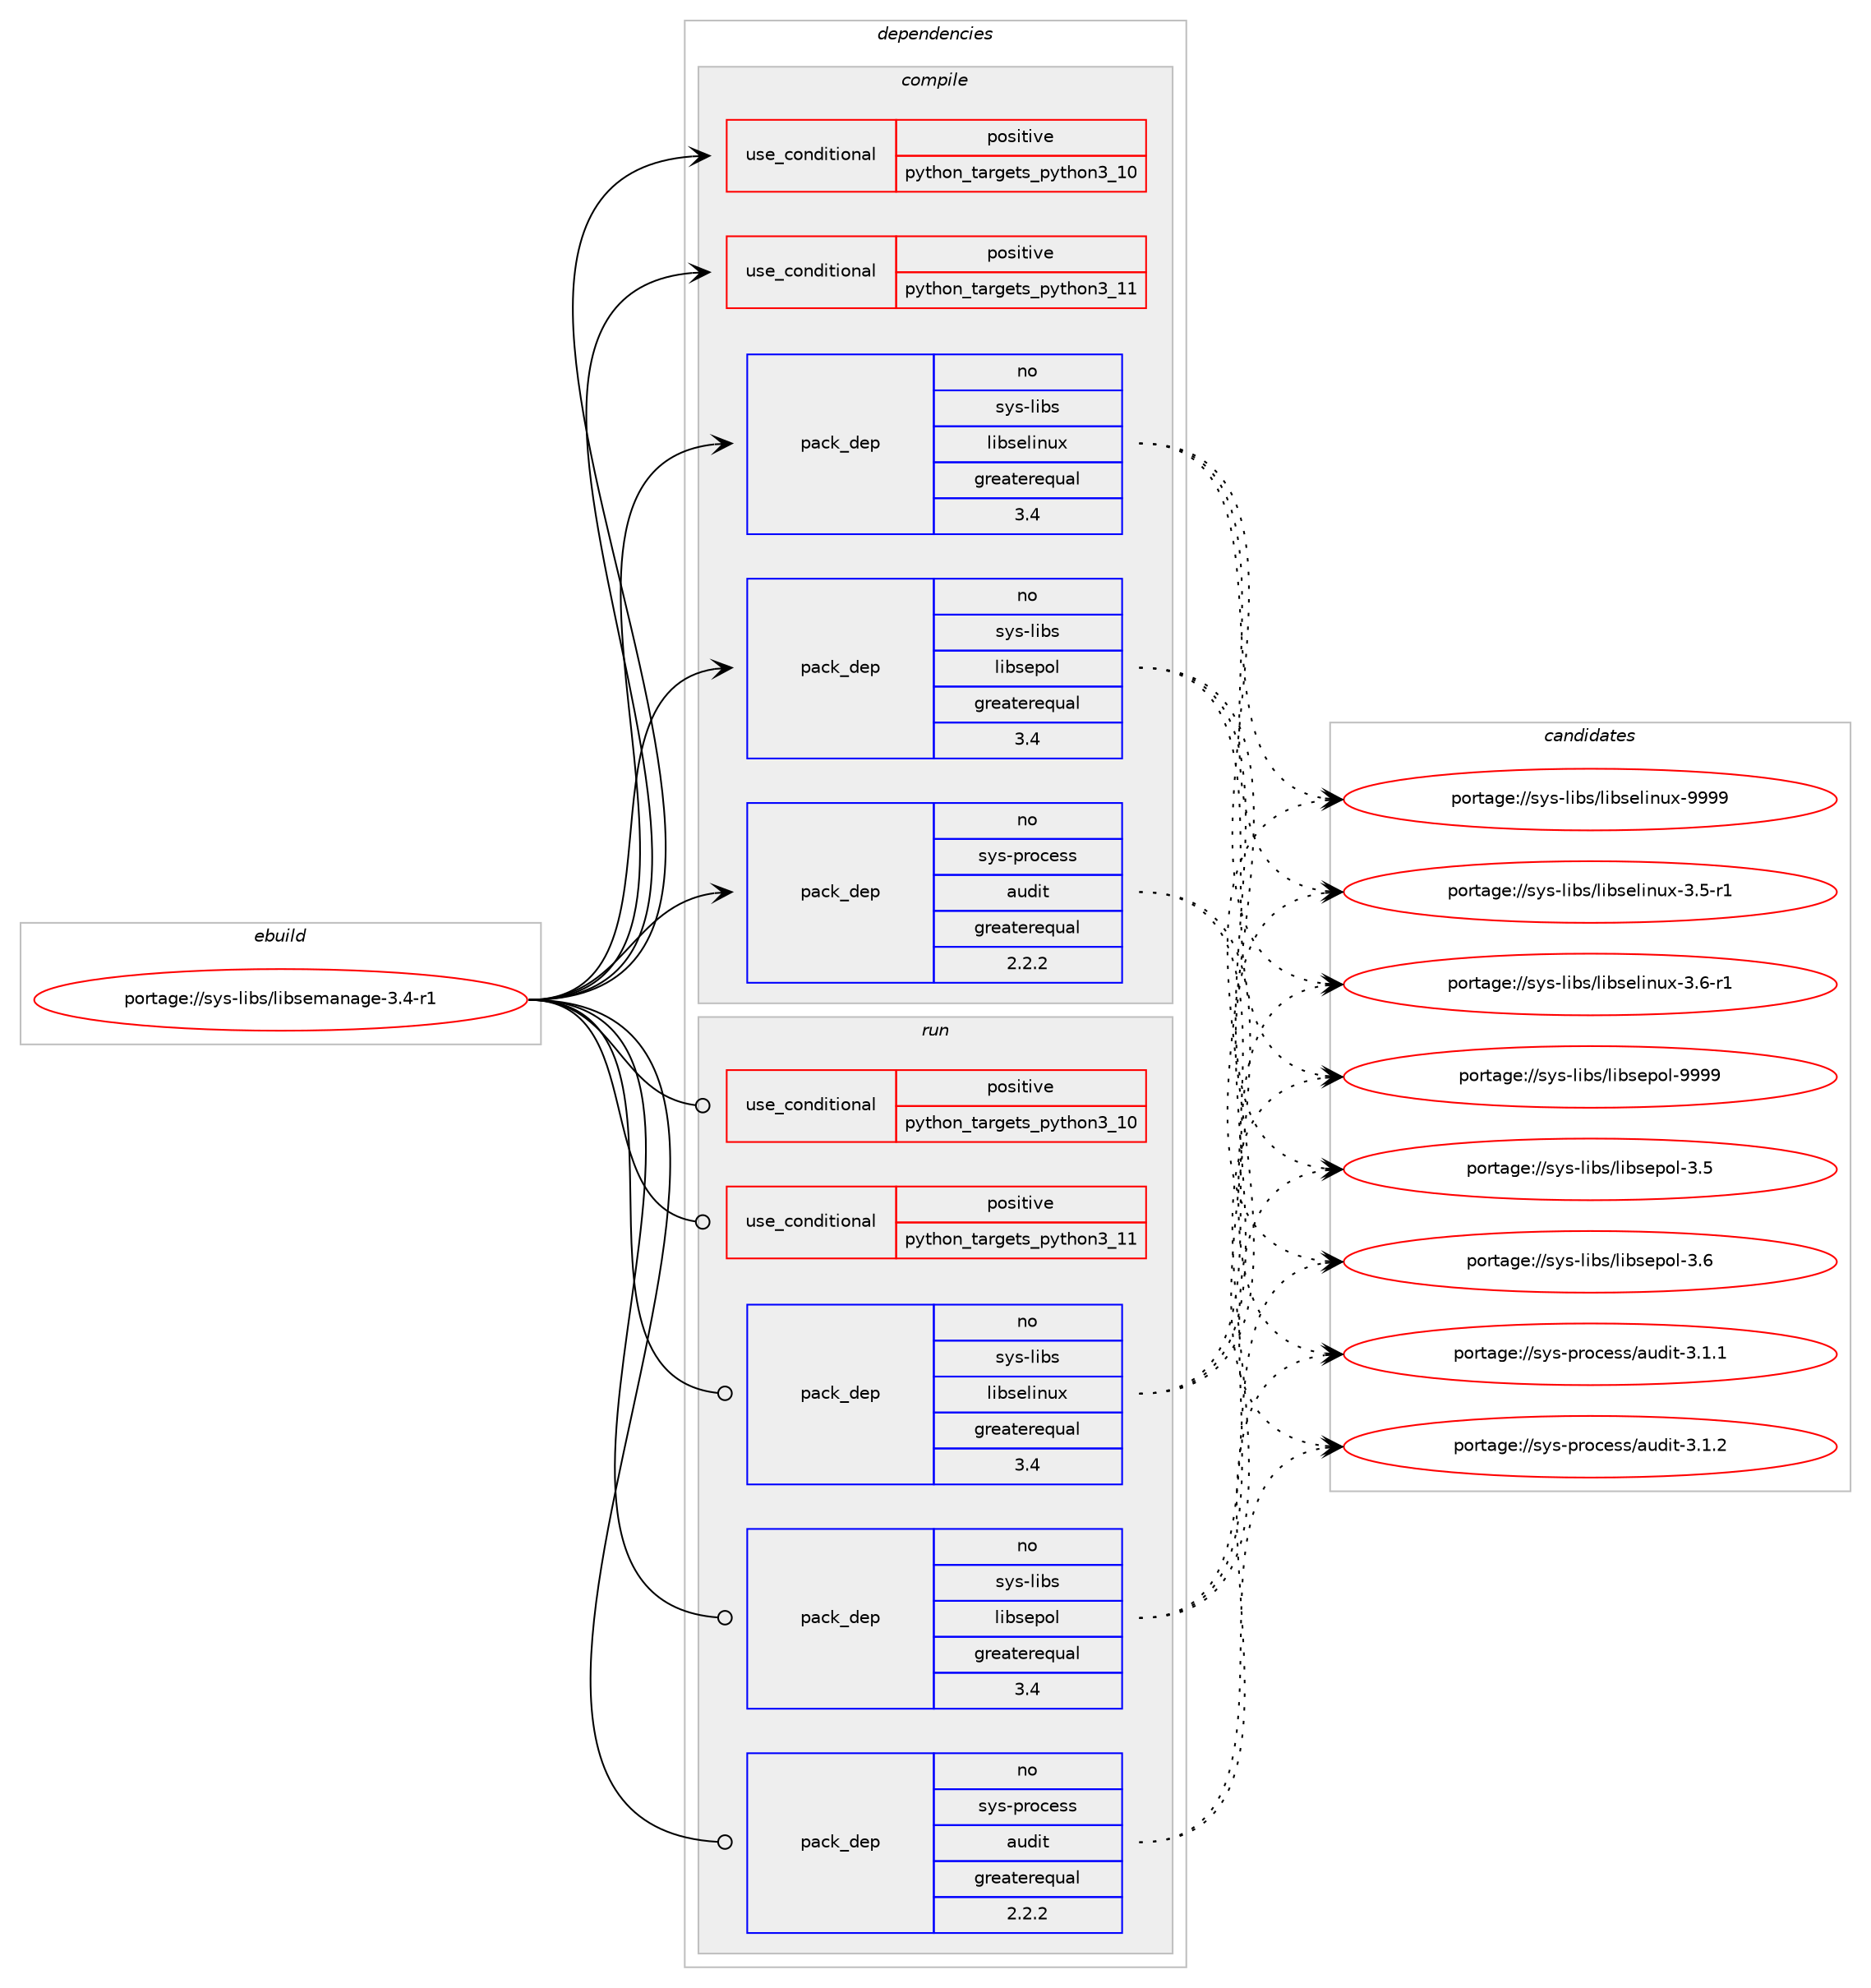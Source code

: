 digraph prolog {

# *************
# Graph options
# *************

newrank=true;
concentrate=true;
compound=true;
graph [rankdir=LR,fontname=Helvetica,fontsize=10,ranksep=1.5];#, ranksep=2.5, nodesep=0.2];
edge  [arrowhead=vee];
node  [fontname=Helvetica,fontsize=10];

# **********
# The ebuild
# **********

subgraph cluster_leftcol {
color=gray;
rank=same;
label=<<i>ebuild</i>>;
id [label="portage://sys-libs/libsemanage-3.4-r1", color=red, width=4, href="../sys-libs/libsemanage-3.4-r1.svg"];
}

# ****************
# The dependencies
# ****************

subgraph cluster_midcol {
color=gray;
label=<<i>dependencies</i>>;
subgraph cluster_compile {
fillcolor="#eeeeee";
style=filled;
label=<<i>compile</i>>;
subgraph cond14484 {
dependency21298 [label=<<TABLE BORDER="0" CELLBORDER="1" CELLSPACING="0" CELLPADDING="4"><TR><TD ROWSPAN="3" CELLPADDING="10">use_conditional</TD></TR><TR><TD>positive</TD></TR><TR><TD>python_targets_python3_10</TD></TR></TABLE>>, shape=none, color=red];
# *** BEGIN UNKNOWN DEPENDENCY TYPE (TODO) ***
# dependency21298 -> package_dependency(portage://sys-libs/libsemanage-3.4-r1,install,no,dev-lang,python,none,[,,],[slot(3.10)],[])
# *** END UNKNOWN DEPENDENCY TYPE (TODO) ***

}
id:e -> dependency21298:w [weight=20,style="solid",arrowhead="vee"];
subgraph cond14485 {
dependency21299 [label=<<TABLE BORDER="0" CELLBORDER="1" CELLSPACING="0" CELLPADDING="4"><TR><TD ROWSPAN="3" CELLPADDING="10">use_conditional</TD></TR><TR><TD>positive</TD></TR><TR><TD>python_targets_python3_11</TD></TR></TABLE>>, shape=none, color=red];
# *** BEGIN UNKNOWN DEPENDENCY TYPE (TODO) ***
# dependency21299 -> package_dependency(portage://sys-libs/libsemanage-3.4-r1,install,no,dev-lang,python,none,[,,],[slot(3.11)],[])
# *** END UNKNOWN DEPENDENCY TYPE (TODO) ***

}
id:e -> dependency21299:w [weight=20,style="solid",arrowhead="vee"];
# *** BEGIN UNKNOWN DEPENDENCY TYPE (TODO) ***
# id -> package_dependency(portage://sys-libs/libsemanage-3.4-r1,install,no,app-arch,bzip2,none,[,,],[],[use(optenable(abi_x86_32),negative),use(optenable(abi_x86_64),negative),use(optenable(abi_x86_x32),negative),use(optenable(abi_mips_n32),negative),use(optenable(abi_mips_n64),negative),use(optenable(abi_mips_o32),negative),use(optenable(abi_s390_32),negative),use(optenable(abi_s390_64),negative)])
# *** END UNKNOWN DEPENDENCY TYPE (TODO) ***

subgraph pack6616 {
dependency21300 [label=<<TABLE BORDER="0" CELLBORDER="1" CELLSPACING="0" CELLPADDING="4" WIDTH="220"><TR><TD ROWSPAN="6" CELLPADDING="30">pack_dep</TD></TR><TR><TD WIDTH="110">no</TD></TR><TR><TD>sys-libs</TD></TR><TR><TD>libselinux</TD></TR><TR><TD>greaterequal</TD></TR><TR><TD>3.4</TD></TR></TABLE>>, shape=none, color=blue];
}
id:e -> dependency21300:w [weight=20,style="solid",arrowhead="vee"];
subgraph pack6617 {
dependency21301 [label=<<TABLE BORDER="0" CELLBORDER="1" CELLSPACING="0" CELLPADDING="4" WIDTH="220"><TR><TD ROWSPAN="6" CELLPADDING="30">pack_dep</TD></TR><TR><TD WIDTH="110">no</TD></TR><TR><TD>sys-libs</TD></TR><TR><TD>libsepol</TD></TR><TR><TD>greaterequal</TD></TR><TR><TD>3.4</TD></TR></TABLE>>, shape=none, color=blue];
}
id:e -> dependency21301:w [weight=20,style="solid",arrowhead="vee"];
subgraph pack6618 {
dependency21302 [label=<<TABLE BORDER="0" CELLBORDER="1" CELLSPACING="0" CELLPADDING="4" WIDTH="220"><TR><TD ROWSPAN="6" CELLPADDING="30">pack_dep</TD></TR><TR><TD WIDTH="110">no</TD></TR><TR><TD>sys-process</TD></TR><TR><TD>audit</TD></TR><TR><TD>greaterequal</TD></TR><TR><TD>2.2.2</TD></TR></TABLE>>, shape=none, color=blue];
}
id:e -> dependency21302:w [weight=20,style="solid",arrowhead="vee"];
}
subgraph cluster_compileandrun {
fillcolor="#eeeeee";
style=filled;
label=<<i>compile and run</i>>;
}
subgraph cluster_run {
fillcolor="#eeeeee";
style=filled;
label=<<i>run</i>>;
subgraph cond14486 {
dependency21303 [label=<<TABLE BORDER="0" CELLBORDER="1" CELLSPACING="0" CELLPADDING="4"><TR><TD ROWSPAN="3" CELLPADDING="10">use_conditional</TD></TR><TR><TD>positive</TD></TR><TR><TD>python_targets_python3_10</TD></TR></TABLE>>, shape=none, color=red];
# *** BEGIN UNKNOWN DEPENDENCY TYPE (TODO) ***
# dependency21303 -> package_dependency(portage://sys-libs/libsemanage-3.4-r1,run,no,dev-lang,python,none,[,,],[slot(3.10)],[])
# *** END UNKNOWN DEPENDENCY TYPE (TODO) ***

}
id:e -> dependency21303:w [weight=20,style="solid",arrowhead="odot"];
subgraph cond14487 {
dependency21304 [label=<<TABLE BORDER="0" CELLBORDER="1" CELLSPACING="0" CELLPADDING="4"><TR><TD ROWSPAN="3" CELLPADDING="10">use_conditional</TD></TR><TR><TD>positive</TD></TR><TR><TD>python_targets_python3_11</TD></TR></TABLE>>, shape=none, color=red];
# *** BEGIN UNKNOWN DEPENDENCY TYPE (TODO) ***
# dependency21304 -> package_dependency(portage://sys-libs/libsemanage-3.4-r1,run,no,dev-lang,python,none,[,,],[slot(3.11)],[])
# *** END UNKNOWN DEPENDENCY TYPE (TODO) ***

}
id:e -> dependency21304:w [weight=20,style="solid",arrowhead="odot"];
# *** BEGIN UNKNOWN DEPENDENCY TYPE (TODO) ***
# id -> package_dependency(portage://sys-libs/libsemanage-3.4-r1,run,no,app-arch,bzip2,none,[,,],[],[use(optenable(abi_x86_32),negative),use(optenable(abi_x86_64),negative),use(optenable(abi_x86_x32),negative),use(optenable(abi_mips_n32),negative),use(optenable(abi_mips_n64),negative),use(optenable(abi_mips_o32),negative),use(optenable(abi_s390_32),negative),use(optenable(abi_s390_64),negative)])
# *** END UNKNOWN DEPENDENCY TYPE (TODO) ***

subgraph pack6619 {
dependency21305 [label=<<TABLE BORDER="0" CELLBORDER="1" CELLSPACING="0" CELLPADDING="4" WIDTH="220"><TR><TD ROWSPAN="6" CELLPADDING="30">pack_dep</TD></TR><TR><TD WIDTH="110">no</TD></TR><TR><TD>sys-libs</TD></TR><TR><TD>libselinux</TD></TR><TR><TD>greaterequal</TD></TR><TR><TD>3.4</TD></TR></TABLE>>, shape=none, color=blue];
}
id:e -> dependency21305:w [weight=20,style="solid",arrowhead="odot"];
subgraph pack6620 {
dependency21306 [label=<<TABLE BORDER="0" CELLBORDER="1" CELLSPACING="0" CELLPADDING="4" WIDTH="220"><TR><TD ROWSPAN="6" CELLPADDING="30">pack_dep</TD></TR><TR><TD WIDTH="110">no</TD></TR><TR><TD>sys-libs</TD></TR><TR><TD>libsepol</TD></TR><TR><TD>greaterequal</TD></TR><TR><TD>3.4</TD></TR></TABLE>>, shape=none, color=blue];
}
id:e -> dependency21306:w [weight=20,style="solid",arrowhead="odot"];
subgraph pack6621 {
dependency21307 [label=<<TABLE BORDER="0" CELLBORDER="1" CELLSPACING="0" CELLPADDING="4" WIDTH="220"><TR><TD ROWSPAN="6" CELLPADDING="30">pack_dep</TD></TR><TR><TD WIDTH="110">no</TD></TR><TR><TD>sys-process</TD></TR><TR><TD>audit</TD></TR><TR><TD>greaterequal</TD></TR><TR><TD>2.2.2</TD></TR></TABLE>>, shape=none, color=blue];
}
id:e -> dependency21307:w [weight=20,style="solid",arrowhead="odot"];
}
}

# **************
# The candidates
# **************

subgraph cluster_choices {
rank=same;
color=gray;
label=<<i>candidates</i>>;

subgraph choice6616 {
color=black;
nodesep=1;
choice11512111545108105981154710810598115101108105110117120455146534511449 [label="portage://sys-libs/libselinux-3.5-r1", color=red, width=4,href="../sys-libs/libselinux-3.5-r1.svg"];
choice11512111545108105981154710810598115101108105110117120455146544511449 [label="portage://sys-libs/libselinux-3.6-r1", color=red, width=4,href="../sys-libs/libselinux-3.6-r1.svg"];
choice115121115451081059811547108105981151011081051101171204557575757 [label="portage://sys-libs/libselinux-9999", color=red, width=4,href="../sys-libs/libselinux-9999.svg"];
dependency21300:e -> choice11512111545108105981154710810598115101108105110117120455146534511449:w [style=dotted,weight="100"];
dependency21300:e -> choice11512111545108105981154710810598115101108105110117120455146544511449:w [style=dotted,weight="100"];
dependency21300:e -> choice115121115451081059811547108105981151011081051101171204557575757:w [style=dotted,weight="100"];
}
subgraph choice6617 {
color=black;
nodesep=1;
choice1151211154510810598115471081059811510111211110845514653 [label="portage://sys-libs/libsepol-3.5", color=red, width=4,href="../sys-libs/libsepol-3.5.svg"];
choice1151211154510810598115471081059811510111211110845514654 [label="portage://sys-libs/libsepol-3.6", color=red, width=4,href="../sys-libs/libsepol-3.6.svg"];
choice115121115451081059811547108105981151011121111084557575757 [label="portage://sys-libs/libsepol-9999", color=red, width=4,href="../sys-libs/libsepol-9999.svg"];
dependency21301:e -> choice1151211154510810598115471081059811510111211110845514653:w [style=dotted,weight="100"];
dependency21301:e -> choice1151211154510810598115471081059811510111211110845514654:w [style=dotted,weight="100"];
dependency21301:e -> choice115121115451081059811547108105981151011121111084557575757:w [style=dotted,weight="100"];
}
subgraph choice6618 {
color=black;
nodesep=1;
choice11512111545112114111991011151154797117100105116455146494649 [label="portage://sys-process/audit-3.1.1", color=red, width=4,href="../sys-process/audit-3.1.1.svg"];
choice11512111545112114111991011151154797117100105116455146494650 [label="portage://sys-process/audit-3.1.2", color=red, width=4,href="../sys-process/audit-3.1.2.svg"];
dependency21302:e -> choice11512111545112114111991011151154797117100105116455146494649:w [style=dotted,weight="100"];
dependency21302:e -> choice11512111545112114111991011151154797117100105116455146494650:w [style=dotted,weight="100"];
}
subgraph choice6619 {
color=black;
nodesep=1;
choice11512111545108105981154710810598115101108105110117120455146534511449 [label="portage://sys-libs/libselinux-3.5-r1", color=red, width=4,href="../sys-libs/libselinux-3.5-r1.svg"];
choice11512111545108105981154710810598115101108105110117120455146544511449 [label="portage://sys-libs/libselinux-3.6-r1", color=red, width=4,href="../sys-libs/libselinux-3.6-r1.svg"];
choice115121115451081059811547108105981151011081051101171204557575757 [label="portage://sys-libs/libselinux-9999", color=red, width=4,href="../sys-libs/libselinux-9999.svg"];
dependency21305:e -> choice11512111545108105981154710810598115101108105110117120455146534511449:w [style=dotted,weight="100"];
dependency21305:e -> choice11512111545108105981154710810598115101108105110117120455146544511449:w [style=dotted,weight="100"];
dependency21305:e -> choice115121115451081059811547108105981151011081051101171204557575757:w [style=dotted,weight="100"];
}
subgraph choice6620 {
color=black;
nodesep=1;
choice1151211154510810598115471081059811510111211110845514653 [label="portage://sys-libs/libsepol-3.5", color=red, width=4,href="../sys-libs/libsepol-3.5.svg"];
choice1151211154510810598115471081059811510111211110845514654 [label="portage://sys-libs/libsepol-3.6", color=red, width=4,href="../sys-libs/libsepol-3.6.svg"];
choice115121115451081059811547108105981151011121111084557575757 [label="portage://sys-libs/libsepol-9999", color=red, width=4,href="../sys-libs/libsepol-9999.svg"];
dependency21306:e -> choice1151211154510810598115471081059811510111211110845514653:w [style=dotted,weight="100"];
dependency21306:e -> choice1151211154510810598115471081059811510111211110845514654:w [style=dotted,weight="100"];
dependency21306:e -> choice115121115451081059811547108105981151011121111084557575757:w [style=dotted,weight="100"];
}
subgraph choice6621 {
color=black;
nodesep=1;
choice11512111545112114111991011151154797117100105116455146494649 [label="portage://sys-process/audit-3.1.1", color=red, width=4,href="../sys-process/audit-3.1.1.svg"];
choice11512111545112114111991011151154797117100105116455146494650 [label="portage://sys-process/audit-3.1.2", color=red, width=4,href="../sys-process/audit-3.1.2.svg"];
dependency21307:e -> choice11512111545112114111991011151154797117100105116455146494649:w [style=dotted,weight="100"];
dependency21307:e -> choice11512111545112114111991011151154797117100105116455146494650:w [style=dotted,weight="100"];
}
}

}
